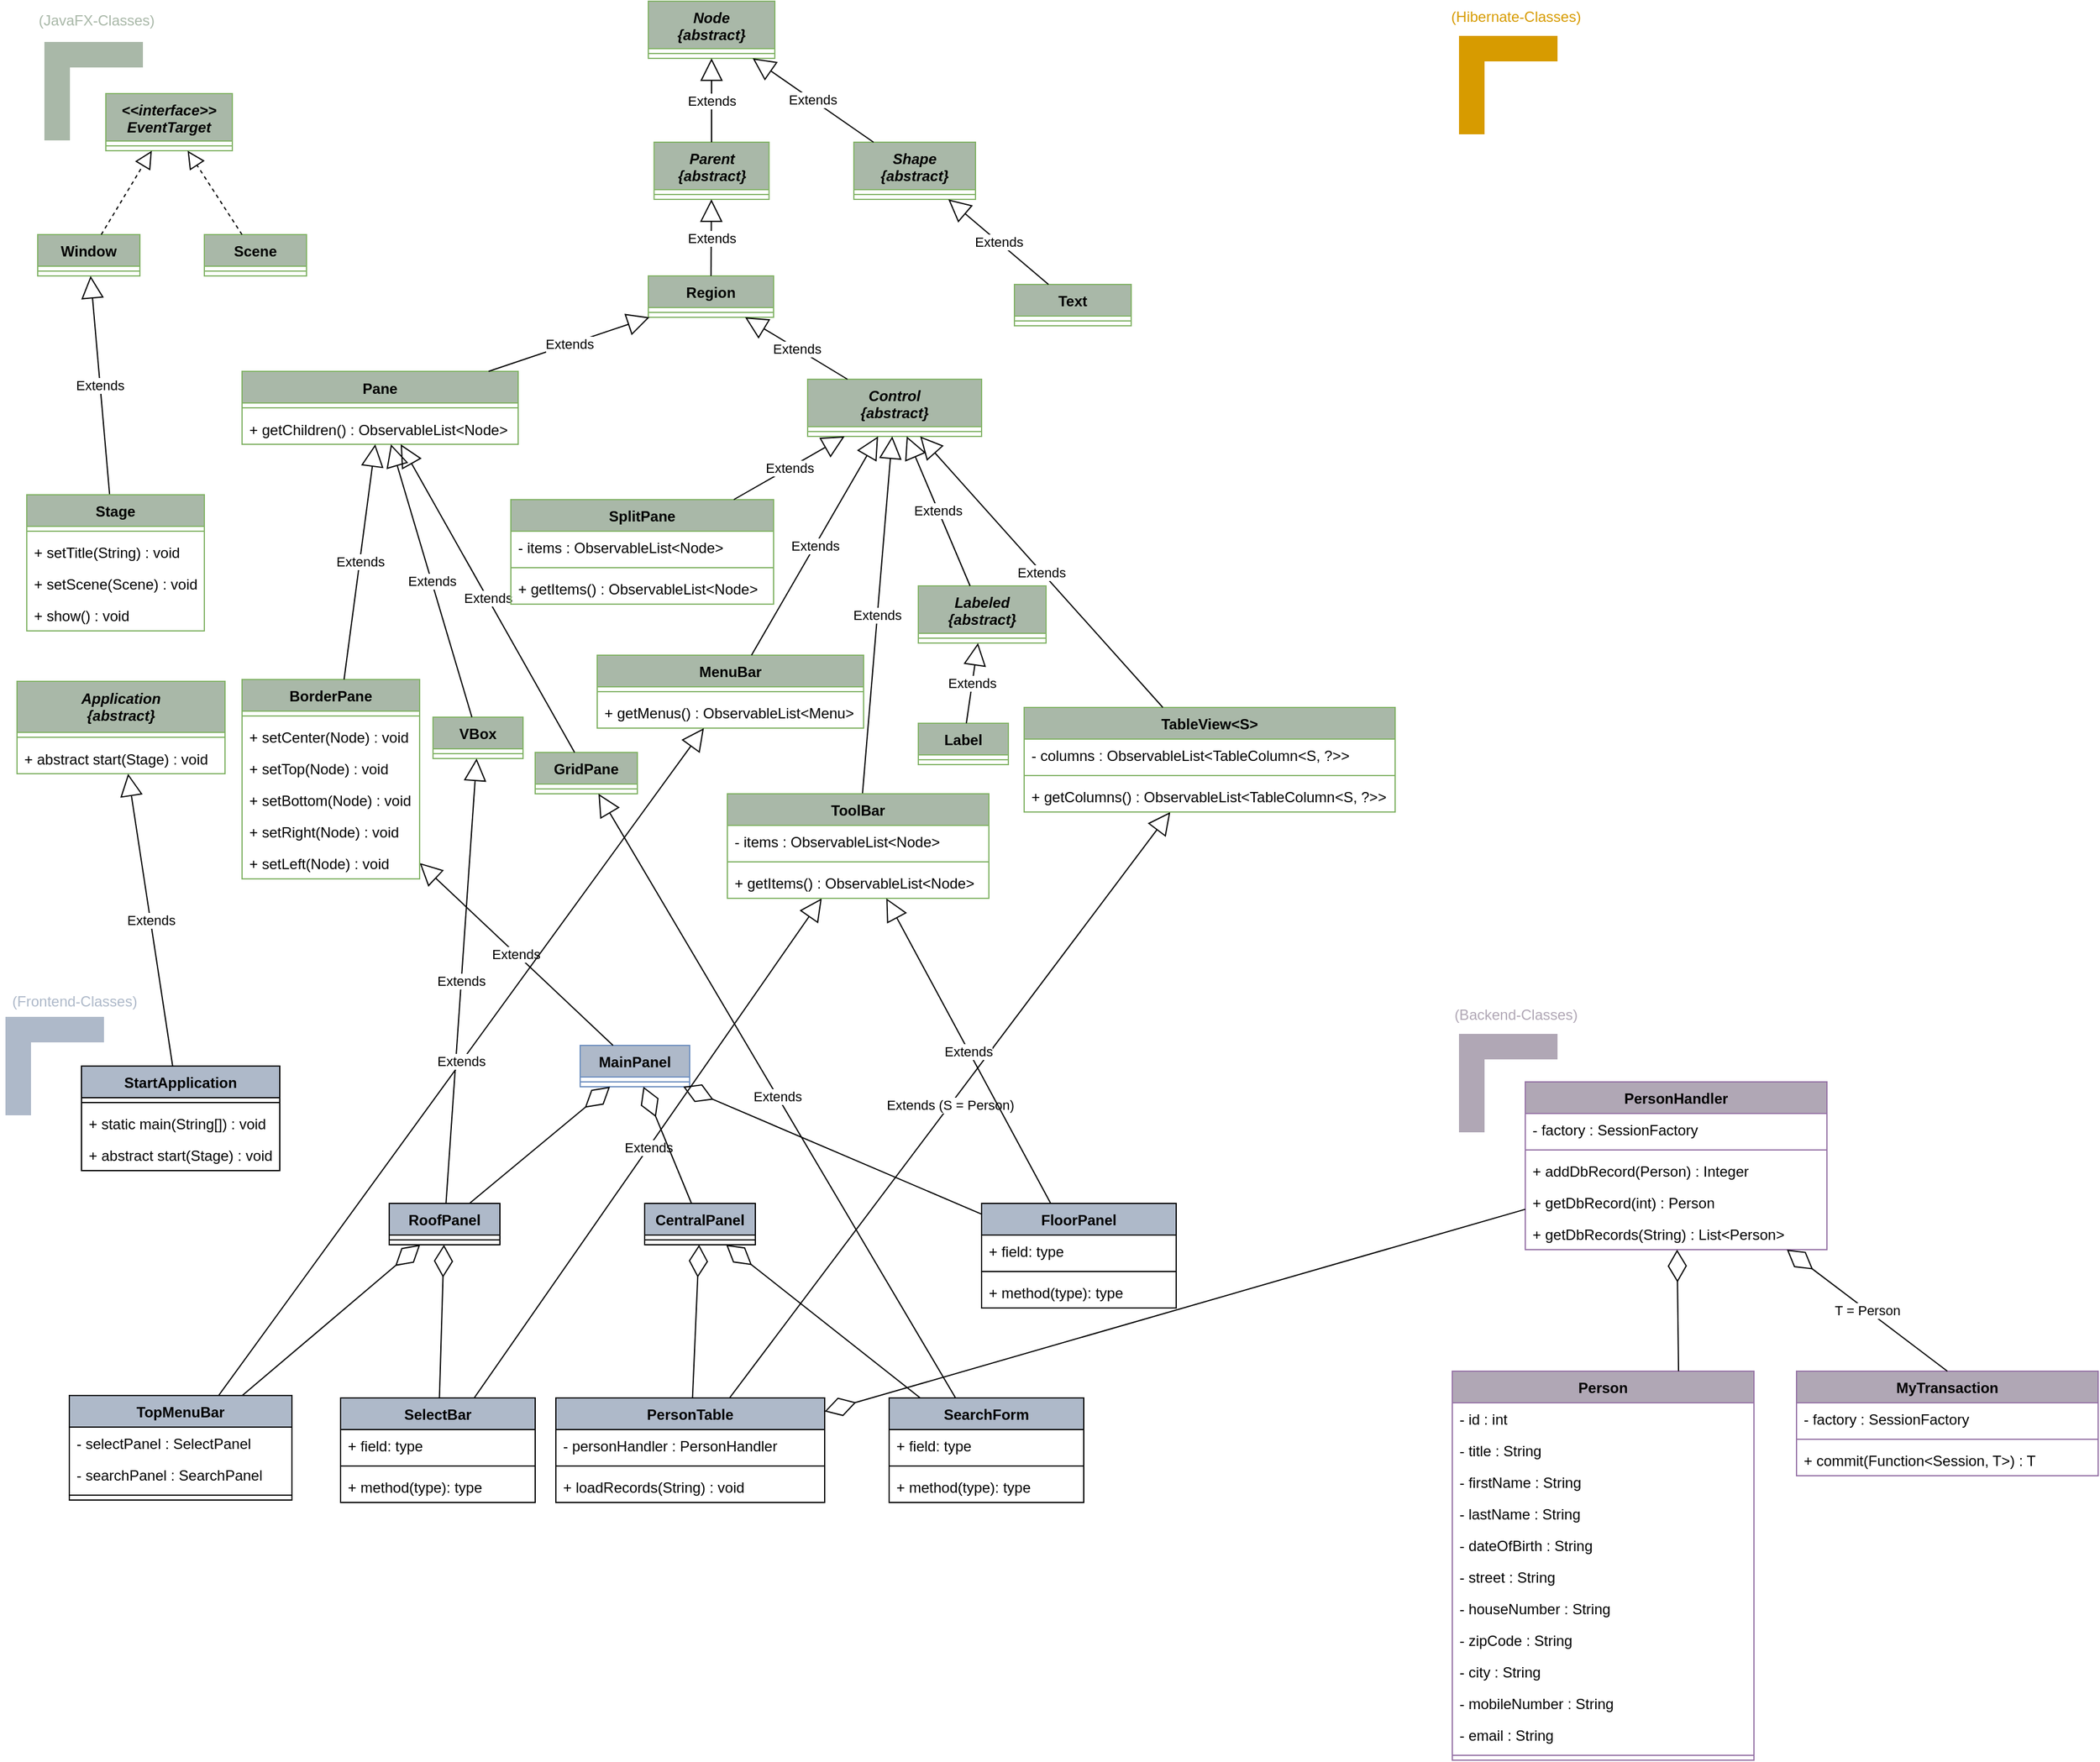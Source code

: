 <mxfile version="21.2.8" type="device">
  <diagram name="Seite-1" id="951YWTJplSf1WFwRsg5J">
    <mxGraphModel dx="2150" dy="1875" grid="0" gridSize="10" guides="1" tooltips="1" connect="1" arrows="1" fold="1" page="1" pageScale="1" pageWidth="1169" pageHeight="827" math="0" shadow="0">
      <root>
        <mxCell id="0" />
        <mxCell id="1" parent="0" />
        <mxCell id="z5cxhXVVNqhrZBHQP9qA-2" value="MainPanel" style="swimlane;fontStyle=1;align=center;verticalAlign=top;childLayout=stackLayout;horizontal=1;startSize=26;horizontalStack=0;resizeParent=1;resizeParentMax=0;resizeLast=0;collapsible=1;marginBottom=0;whiteSpace=wrap;html=1;fillColor=#AEB9C9;strokeColor=#6c8ebf;" parent="1" vertex="1">
          <mxGeometry x="477" y="54" width="90" height="34" as="geometry" />
        </mxCell>
        <mxCell id="z5cxhXVVNqhrZBHQP9qA-4" value="" style="line;strokeWidth=1;fillColor=none;align=left;verticalAlign=middle;spacingTop=-1;spacingLeft=3;spacingRight=3;rotatable=0;labelPosition=right;points=[];portConstraint=eastwest;strokeColor=inherit;" parent="z5cxhXVVNqhrZBHQP9qA-2" vertex="1">
          <mxGeometry y="26" width="90" height="8" as="geometry" />
        </mxCell>
        <mxCell id="z5cxhXVVNqhrZBHQP9qA-6" value="SelectBar" style="swimlane;fontStyle=1;align=center;verticalAlign=top;childLayout=stackLayout;horizontal=1;startSize=26;horizontalStack=0;resizeParent=1;resizeParentMax=0;resizeLast=0;collapsible=1;marginBottom=0;whiteSpace=wrap;html=1;fillColor=#AEB9C9;" parent="1" vertex="1">
          <mxGeometry x="280" y="344" width="160" height="86" as="geometry" />
        </mxCell>
        <mxCell id="z5cxhXVVNqhrZBHQP9qA-7" value="+ field: type" style="text;strokeColor=none;fillColor=none;align=left;verticalAlign=top;spacingLeft=4;spacingRight=4;overflow=hidden;rotatable=0;points=[[0,0.5],[1,0.5]];portConstraint=eastwest;whiteSpace=wrap;html=1;" parent="z5cxhXVVNqhrZBHQP9qA-6" vertex="1">
          <mxGeometry y="26" width="160" height="26" as="geometry" />
        </mxCell>
        <mxCell id="z5cxhXVVNqhrZBHQP9qA-8" value="" style="line;strokeWidth=1;fillColor=none;align=left;verticalAlign=middle;spacingTop=-1;spacingLeft=3;spacingRight=3;rotatable=0;labelPosition=right;points=[];portConstraint=eastwest;strokeColor=inherit;" parent="z5cxhXVVNqhrZBHQP9qA-6" vertex="1">
          <mxGeometry y="52" width="160" height="8" as="geometry" />
        </mxCell>
        <mxCell id="z5cxhXVVNqhrZBHQP9qA-9" value="+ method(type): type" style="text;strokeColor=none;fillColor=none;align=left;verticalAlign=top;spacingLeft=4;spacingRight=4;overflow=hidden;rotatable=0;points=[[0,0.5],[1,0.5]];portConstraint=eastwest;whiteSpace=wrap;html=1;" parent="z5cxhXVVNqhrZBHQP9qA-6" vertex="1">
          <mxGeometry y="60" width="160" height="26" as="geometry" />
        </mxCell>
        <mxCell id="z5cxhXVVNqhrZBHQP9qA-10" value="FloorPanel" style="swimlane;fontStyle=1;align=center;verticalAlign=top;childLayout=stackLayout;horizontal=1;startSize=26;horizontalStack=0;resizeParent=1;resizeParentMax=0;resizeLast=0;collapsible=1;marginBottom=0;whiteSpace=wrap;html=1;fillColor=#AEB9C9;" parent="1" vertex="1">
          <mxGeometry x="807" y="184" width="160" height="86" as="geometry" />
        </mxCell>
        <mxCell id="z5cxhXVVNqhrZBHQP9qA-11" value="+ field: type" style="text;strokeColor=none;fillColor=none;align=left;verticalAlign=top;spacingLeft=4;spacingRight=4;overflow=hidden;rotatable=0;points=[[0,0.5],[1,0.5]];portConstraint=eastwest;whiteSpace=wrap;html=1;" parent="z5cxhXVVNqhrZBHQP9qA-10" vertex="1">
          <mxGeometry y="26" width="160" height="26" as="geometry" />
        </mxCell>
        <mxCell id="z5cxhXVVNqhrZBHQP9qA-12" value="" style="line;strokeWidth=1;fillColor=none;align=left;verticalAlign=middle;spacingTop=-1;spacingLeft=3;spacingRight=3;rotatable=0;labelPosition=right;points=[];portConstraint=eastwest;strokeColor=inherit;" parent="z5cxhXVVNqhrZBHQP9qA-10" vertex="1">
          <mxGeometry y="52" width="160" height="8" as="geometry" />
        </mxCell>
        <mxCell id="z5cxhXVVNqhrZBHQP9qA-13" value="+ method(type): type" style="text;strokeColor=none;fillColor=none;align=left;verticalAlign=top;spacingLeft=4;spacingRight=4;overflow=hidden;rotatable=0;points=[[0,0.5],[1,0.5]];portConstraint=eastwest;whiteSpace=wrap;html=1;" parent="z5cxhXVVNqhrZBHQP9qA-10" vertex="1">
          <mxGeometry y="60" width="160" height="26" as="geometry" />
        </mxCell>
        <mxCell id="z5cxhXVVNqhrZBHQP9qA-14" value="PersonTable" style="swimlane;fontStyle=1;align=center;verticalAlign=top;childLayout=stackLayout;horizontal=1;startSize=26;horizontalStack=0;resizeParent=1;resizeParentMax=0;resizeLast=0;collapsible=1;marginBottom=0;whiteSpace=wrap;html=1;fillColor=#AEB9C9;" parent="1" vertex="1">
          <mxGeometry x="457" y="344" width="221" height="86" as="geometry" />
        </mxCell>
        <mxCell id="z5cxhXVVNqhrZBHQP9qA-15" value="- personHandler : PersonHandler" style="text;strokeColor=none;fillColor=none;align=left;verticalAlign=top;spacingLeft=4;spacingRight=4;overflow=hidden;rotatable=0;points=[[0,0.5],[1,0.5]];portConstraint=eastwest;whiteSpace=wrap;html=1;" parent="z5cxhXVVNqhrZBHQP9qA-14" vertex="1">
          <mxGeometry y="26" width="221" height="26" as="geometry" />
        </mxCell>
        <mxCell id="z5cxhXVVNqhrZBHQP9qA-16" value="" style="line;strokeWidth=1;fillColor=none;align=left;verticalAlign=middle;spacingTop=-1;spacingLeft=3;spacingRight=3;rotatable=0;labelPosition=right;points=[];portConstraint=eastwest;strokeColor=inherit;" parent="z5cxhXVVNqhrZBHQP9qA-14" vertex="1">
          <mxGeometry y="52" width="221" height="8" as="geometry" />
        </mxCell>
        <mxCell id="z5cxhXVVNqhrZBHQP9qA-17" value="+ loadRecords(String) : void" style="text;strokeColor=none;fillColor=none;align=left;verticalAlign=top;spacingLeft=4;spacingRight=4;overflow=hidden;rotatable=0;points=[[0,0.5],[1,0.5]];portConstraint=eastwest;whiteSpace=wrap;html=1;" parent="z5cxhXVVNqhrZBHQP9qA-14" vertex="1">
          <mxGeometry y="60" width="221" height="26" as="geometry" />
        </mxCell>
        <mxCell id="z5cxhXVVNqhrZBHQP9qA-18" value="" style="endArrow=diamondThin;endFill=0;endSize=24;html=1;rounded=0;" parent="1" source="6ANkfKjGLpZd2tEgMITe-1" target="z5cxhXVVNqhrZBHQP9qA-2" edge="1">
          <mxGeometry width="160" relative="1" as="geometry">
            <mxPoint x="279" y="239" as="sourcePoint" />
            <mxPoint x="221" y="236" as="targetPoint" />
          </mxGeometry>
        </mxCell>
        <mxCell id="z5cxhXVVNqhrZBHQP9qA-19" value="" style="endArrow=diamondThin;endFill=0;endSize=24;html=1;rounded=0;" parent="1" source="z5cxhXVVNqhrZBHQP9qA-10" target="z5cxhXVVNqhrZBHQP9qA-2" edge="1">
          <mxGeometry width="160" relative="1" as="geometry">
            <mxPoint x="364" y="223" as="sourcePoint" />
            <mxPoint x="488" y="272" as="targetPoint" />
          </mxGeometry>
        </mxCell>
        <mxCell id="z5cxhXVVNqhrZBHQP9qA-31" value="PersonHandler" style="swimlane;fontStyle=1;align=center;verticalAlign=top;childLayout=stackLayout;horizontal=1;startSize=26;horizontalStack=0;resizeParent=1;resizeParentMax=0;resizeLast=0;collapsible=1;marginBottom=0;whiteSpace=wrap;html=1;fillColor=#B0A7B5;strokeColor=#9673a6;gradientColor=none;" parent="1" vertex="1">
          <mxGeometry x="1254" y="84" width="248" height="138" as="geometry" />
        </mxCell>
        <mxCell id="z5cxhXVVNqhrZBHQP9qA-32" value="- factory : SessionFactory" style="text;strokeColor=none;fillColor=none;align=left;verticalAlign=top;spacingLeft=4;spacingRight=4;overflow=hidden;rotatable=0;points=[[0,0.5],[1,0.5]];portConstraint=eastwest;whiteSpace=wrap;html=1;" parent="z5cxhXVVNqhrZBHQP9qA-31" vertex="1">
          <mxGeometry y="26" width="248" height="26" as="geometry" />
        </mxCell>
        <mxCell id="z5cxhXVVNqhrZBHQP9qA-33" value="" style="line;strokeWidth=1;fillColor=none;align=left;verticalAlign=middle;spacingTop=-1;spacingLeft=3;spacingRight=3;rotatable=0;labelPosition=right;points=[];portConstraint=eastwest;strokeColor=inherit;" parent="z5cxhXVVNqhrZBHQP9qA-31" vertex="1">
          <mxGeometry y="52" width="248" height="8" as="geometry" />
        </mxCell>
        <mxCell id="z5cxhXVVNqhrZBHQP9qA-34" value="+ addDbRecord(Person) : Integer" style="text;strokeColor=none;fillColor=none;align=left;verticalAlign=top;spacingLeft=4;spacingRight=4;overflow=hidden;rotatable=0;points=[[0,0.5],[1,0.5]];portConstraint=eastwest;whiteSpace=wrap;html=1;" parent="z5cxhXVVNqhrZBHQP9qA-31" vertex="1">
          <mxGeometry y="60" width="248" height="26" as="geometry" />
        </mxCell>
        <mxCell id="6ANkfKjGLpZd2tEgMITe-6" value="+ getDbRecord(int) : Person" style="text;strokeColor=none;fillColor=none;align=left;verticalAlign=top;spacingLeft=4;spacingRight=4;overflow=hidden;rotatable=0;points=[[0,0.5],[1,0.5]];portConstraint=eastwest;whiteSpace=wrap;html=1;" parent="z5cxhXVVNqhrZBHQP9qA-31" vertex="1">
          <mxGeometry y="86" width="248" height="26" as="geometry" />
        </mxCell>
        <mxCell id="6ANkfKjGLpZd2tEgMITe-7" value="+ getDbRecords(String) : List&amp;lt;Person&amp;gt;" style="text;strokeColor=none;fillColor=none;align=left;verticalAlign=top;spacingLeft=4;spacingRight=4;overflow=hidden;rotatable=0;points=[[0,0.5],[1,0.5]];portConstraint=eastwest;whiteSpace=wrap;html=1;" parent="z5cxhXVVNqhrZBHQP9qA-31" vertex="1">
          <mxGeometry y="112" width="248" height="26" as="geometry" />
        </mxCell>
        <mxCell id="z5cxhXVVNqhrZBHQP9qA-35" value="" style="endArrow=diamondThin;endFill=0;endSize=24;html=1;rounded=0;" parent="1" source="z5cxhXVVNqhrZBHQP9qA-31" target="z5cxhXVVNqhrZBHQP9qA-14" edge="1">
          <mxGeometry width="160" relative="1" as="geometry">
            <mxPoint x="1833" y="554" as="sourcePoint" />
            <mxPoint x="340" y="381" as="targetPoint" />
          </mxGeometry>
        </mxCell>
        <mxCell id="6ANkfKjGLpZd2tEgMITe-1" value="RoofPanel" style="swimlane;fontStyle=1;align=center;verticalAlign=top;childLayout=stackLayout;horizontal=1;startSize=26;horizontalStack=0;resizeParent=1;resizeParentMax=0;resizeLast=0;collapsible=1;marginBottom=0;whiteSpace=wrap;html=1;fillColor=#AEB9C9;" parent="1" vertex="1">
          <mxGeometry x="320" y="184" width="91" height="34" as="geometry" />
        </mxCell>
        <mxCell id="6ANkfKjGLpZd2tEgMITe-3" value="" style="line;strokeWidth=1;fillColor=none;align=left;verticalAlign=middle;spacingTop=-1;spacingLeft=3;spacingRight=3;rotatable=0;labelPosition=right;points=[];portConstraint=eastwest;strokeColor=inherit;" parent="6ANkfKjGLpZd2tEgMITe-1" vertex="1">
          <mxGeometry y="26" width="91" height="8" as="geometry" />
        </mxCell>
        <mxCell id="6ANkfKjGLpZd2tEgMITe-8" value="TopMenuBar" style="swimlane;fontStyle=1;align=center;verticalAlign=top;childLayout=stackLayout;horizontal=1;startSize=26;horizontalStack=0;resizeParent=1;resizeParentMax=0;resizeLast=0;collapsible=1;marginBottom=0;whiteSpace=wrap;html=1;fillColor=#AEB9C9;" parent="1" vertex="1">
          <mxGeometry x="57" y="342" width="183" height="86" as="geometry" />
        </mxCell>
        <mxCell id="6ANkfKjGLpZd2tEgMITe-9" value="- selectPanel : SelectPanel" style="text;strokeColor=none;fillColor=none;align=left;verticalAlign=top;spacingLeft=4;spacingRight=4;overflow=hidden;rotatable=0;points=[[0,0.5],[1,0.5]];portConstraint=eastwest;whiteSpace=wrap;html=1;" parent="6ANkfKjGLpZd2tEgMITe-8" vertex="1">
          <mxGeometry y="26" width="183" height="26" as="geometry" />
        </mxCell>
        <mxCell id="VuRtTZhfzTsuqdDoyaOa-62" value="- searchPanel : SearchPanel" style="text;strokeColor=none;fillColor=none;align=left;verticalAlign=top;spacingLeft=4;spacingRight=4;overflow=hidden;rotatable=0;points=[[0,0.5],[1,0.5]];portConstraint=eastwest;whiteSpace=wrap;html=1;" parent="6ANkfKjGLpZd2tEgMITe-8" vertex="1">
          <mxGeometry y="52" width="183" height="26" as="geometry" />
        </mxCell>
        <mxCell id="6ANkfKjGLpZd2tEgMITe-10" value="" style="line;strokeWidth=1;fillColor=none;align=left;verticalAlign=middle;spacingTop=-1;spacingLeft=3;spacingRight=3;rotatable=0;labelPosition=right;points=[];portConstraint=eastwest;strokeColor=inherit;" parent="6ANkfKjGLpZd2tEgMITe-8" vertex="1">
          <mxGeometry y="78" width="183" height="8" as="geometry" />
        </mxCell>
        <mxCell id="6ANkfKjGLpZd2tEgMITe-12" value="" style="endArrow=diamondThin;endFill=0;endSize=24;html=1;rounded=0;" parent="1" source="6ANkfKjGLpZd2tEgMITe-8" target="6ANkfKjGLpZd2tEgMITe-1" edge="1">
          <mxGeometry width="160" relative="1" as="geometry">
            <mxPoint x="713" y="338" as="sourcePoint" />
            <mxPoint x="784" y="447" as="targetPoint" />
          </mxGeometry>
        </mxCell>
        <mxCell id="6ANkfKjGLpZd2tEgMITe-13" value="SearchForm" style="swimlane;fontStyle=1;align=center;verticalAlign=top;childLayout=stackLayout;horizontal=1;startSize=26;horizontalStack=0;resizeParent=1;resizeParentMax=0;resizeLast=0;collapsible=1;marginBottom=0;whiteSpace=wrap;html=1;fillColor=#AEB9C9;" parent="1" vertex="1">
          <mxGeometry x="731" y="344" width="160" height="86" as="geometry" />
        </mxCell>
        <mxCell id="6ANkfKjGLpZd2tEgMITe-14" value="+ field: type" style="text;strokeColor=none;fillColor=none;align=left;verticalAlign=top;spacingLeft=4;spacingRight=4;overflow=hidden;rotatable=0;points=[[0,0.5],[1,0.5]];portConstraint=eastwest;whiteSpace=wrap;html=1;" parent="6ANkfKjGLpZd2tEgMITe-13" vertex="1">
          <mxGeometry y="26" width="160" height="26" as="geometry" />
        </mxCell>
        <mxCell id="6ANkfKjGLpZd2tEgMITe-15" value="" style="line;strokeWidth=1;fillColor=none;align=left;verticalAlign=middle;spacingTop=-1;spacingLeft=3;spacingRight=3;rotatable=0;labelPosition=right;points=[];portConstraint=eastwest;strokeColor=inherit;" parent="6ANkfKjGLpZd2tEgMITe-13" vertex="1">
          <mxGeometry y="52" width="160" height="8" as="geometry" />
        </mxCell>
        <mxCell id="6ANkfKjGLpZd2tEgMITe-16" value="+ method(type): type" style="text;strokeColor=none;fillColor=none;align=left;verticalAlign=top;spacingLeft=4;spacingRight=4;overflow=hidden;rotatable=0;points=[[0,0.5],[1,0.5]];portConstraint=eastwest;whiteSpace=wrap;html=1;" parent="6ANkfKjGLpZd2tEgMITe-13" vertex="1">
          <mxGeometry y="60" width="160" height="26" as="geometry" />
        </mxCell>
        <mxCell id="6ANkfKjGLpZd2tEgMITe-17" value="" style="endArrow=diamondThin;endFill=0;endSize=24;html=1;rounded=0;" parent="1" source="z5cxhXVVNqhrZBHQP9qA-6" target="6ANkfKjGLpZd2tEgMITe-1" edge="1">
          <mxGeometry width="160" relative="1" as="geometry">
            <mxPoint x="727" y="505" as="sourcePoint" />
            <mxPoint x="492" y="542" as="targetPoint" />
          </mxGeometry>
        </mxCell>
        <mxCell id="6ANkfKjGLpZd2tEgMITe-18" value="" style="endArrow=diamondThin;endFill=0;endSize=24;html=1;rounded=0;" parent="1" source="6ANkfKjGLpZd2tEgMITe-13" target="-Q5cPeJiFvKFeIophXK3-32" edge="1">
          <mxGeometry width="160" relative="1" as="geometry">
            <mxPoint x="641" y="646" as="sourcePoint" />
            <mxPoint x="477" y="638" as="targetPoint" />
          </mxGeometry>
        </mxCell>
        <mxCell id="6ANkfKjGLpZd2tEgMITe-27" value="Extends" style="endArrow=block;endSize=16;endFill=0;html=1;rounded=0;" parent="1" source="z5cxhXVVNqhrZBHQP9qA-2" target="6ANkfKjGLpZd2tEgMITe-31" edge="1">
          <mxGeometry width="160" relative="1" as="geometry">
            <mxPoint x="504" y="81" as="sourcePoint" />
            <mxPoint x="711.139" y="-36.0" as="targetPoint" />
          </mxGeometry>
        </mxCell>
        <mxCell id="6ANkfKjGLpZd2tEgMITe-31" value="BorderPane" style="swimlane;fontStyle=1;align=center;verticalAlign=top;childLayout=stackLayout;horizontal=1;startSize=26;horizontalStack=0;resizeParent=1;resizeParentMax=0;resizeLast=0;collapsible=1;marginBottom=0;whiteSpace=wrap;html=1;fillColor=#A9B8A8;strokeColor=#82b366;" parent="1" vertex="1">
          <mxGeometry x="199" y="-247" width="146" height="164" as="geometry" />
        </mxCell>
        <mxCell id="6ANkfKjGLpZd2tEgMITe-33" value="" style="line;strokeWidth=1;fillColor=none;align=left;verticalAlign=middle;spacingTop=-1;spacingLeft=3;spacingRight=3;rotatable=0;labelPosition=right;points=[];portConstraint=eastwest;strokeColor=inherit;" parent="6ANkfKjGLpZd2tEgMITe-31" vertex="1">
          <mxGeometry y="26" width="146" height="8" as="geometry" />
        </mxCell>
        <mxCell id="6ANkfKjGLpZd2tEgMITe-34" value="+ setCenter(Node) : void" style="text;strokeColor=none;fillColor=none;align=left;verticalAlign=top;spacingLeft=4;spacingRight=4;overflow=hidden;rotatable=0;points=[[0,0.5],[1,0.5]];portConstraint=eastwest;whiteSpace=wrap;html=1;" parent="6ANkfKjGLpZd2tEgMITe-31" vertex="1">
          <mxGeometry y="34" width="146" height="26" as="geometry" />
        </mxCell>
        <mxCell id="6ANkfKjGLpZd2tEgMITe-35" value="+ setTop(Node) : void" style="text;strokeColor=none;fillColor=none;align=left;verticalAlign=top;spacingLeft=4;spacingRight=4;overflow=hidden;rotatable=0;points=[[0,0.5],[1,0.5]];portConstraint=eastwest;whiteSpace=wrap;html=1;" parent="6ANkfKjGLpZd2tEgMITe-31" vertex="1">
          <mxGeometry y="60" width="146" height="26" as="geometry" />
        </mxCell>
        <mxCell id="6ANkfKjGLpZd2tEgMITe-36" value="+ setBottom(Node) : void" style="text;strokeColor=none;fillColor=none;align=left;verticalAlign=top;spacingLeft=4;spacingRight=4;overflow=hidden;rotatable=0;points=[[0,0.5],[1,0.5]];portConstraint=eastwest;whiteSpace=wrap;html=1;" parent="6ANkfKjGLpZd2tEgMITe-31" vertex="1">
          <mxGeometry y="86" width="146" height="26" as="geometry" />
        </mxCell>
        <mxCell id="6ANkfKjGLpZd2tEgMITe-37" value="+ setRight(Node) : void" style="text;strokeColor=none;fillColor=none;align=left;verticalAlign=top;spacingLeft=4;spacingRight=4;overflow=hidden;rotatable=0;points=[[0,0.5],[1,0.5]];portConstraint=eastwest;whiteSpace=wrap;html=1;" parent="6ANkfKjGLpZd2tEgMITe-31" vertex="1">
          <mxGeometry y="112" width="146" height="26" as="geometry" />
        </mxCell>
        <mxCell id="6ANkfKjGLpZd2tEgMITe-38" value="+ setLeft(Node) : void" style="text;strokeColor=none;fillColor=none;align=left;verticalAlign=top;spacingLeft=4;spacingRight=4;overflow=hidden;rotatable=0;points=[[0,0.5],[1,0.5]];portConstraint=eastwest;whiteSpace=wrap;html=1;" parent="6ANkfKjGLpZd2tEgMITe-31" vertex="1">
          <mxGeometry y="138" width="146" height="26" as="geometry" />
        </mxCell>
        <mxCell id="6ANkfKjGLpZd2tEgMITe-47" value="Extends (S = Person)" style="endArrow=block;endSize=16;endFill=0;html=1;rounded=0;" parent="1" source="z5cxhXVVNqhrZBHQP9qA-14" target="6ANkfKjGLpZd2tEgMITe-52" edge="1">
          <mxGeometry width="160" relative="1" as="geometry">
            <mxPoint x="328" y="312" as="sourcePoint" />
            <mxPoint x="335.91" y="163" as="targetPoint" />
          </mxGeometry>
        </mxCell>
        <mxCell id="6ANkfKjGLpZd2tEgMITe-52" value="TableView&amp;lt;S&amp;gt;" style="swimlane;fontStyle=1;align=center;verticalAlign=top;childLayout=stackLayout;horizontal=1;startSize=26;horizontalStack=0;resizeParent=1;resizeParentMax=0;resizeLast=0;collapsible=1;marginBottom=0;whiteSpace=wrap;html=1;fillColor=#A9B8A8;strokeColor=#82b366;" parent="1" vertex="1">
          <mxGeometry x="842" y="-224" width="305" height="86" as="geometry" />
        </mxCell>
        <mxCell id="6ANkfKjGLpZd2tEgMITe-53" value="- columns : ObservableList&amp;lt;TableColumn&amp;lt;S, ?&amp;gt;&amp;gt;" style="text;strokeColor=none;fillColor=none;align=left;verticalAlign=top;spacingLeft=4;spacingRight=4;overflow=hidden;rotatable=0;points=[[0,0.5],[1,0.5]];portConstraint=eastwest;whiteSpace=wrap;html=1;" parent="6ANkfKjGLpZd2tEgMITe-52" vertex="1">
          <mxGeometry y="26" width="305" height="26" as="geometry" />
        </mxCell>
        <mxCell id="6ANkfKjGLpZd2tEgMITe-54" value="" style="line;strokeWidth=1;fillColor=none;align=left;verticalAlign=middle;spacingTop=-1;spacingLeft=3;spacingRight=3;rotatable=0;labelPosition=right;points=[];portConstraint=eastwest;strokeColor=inherit;" parent="6ANkfKjGLpZd2tEgMITe-52" vertex="1">
          <mxGeometry y="52" width="305" height="8" as="geometry" />
        </mxCell>
        <mxCell id="6ANkfKjGLpZd2tEgMITe-55" value="+&amp;nbsp;getColumns() : ObservableList&amp;lt;TableColumn&amp;lt;S, ?&amp;gt;&amp;gt;" style="text;strokeColor=none;fillColor=none;align=left;verticalAlign=top;spacingLeft=4;spacingRight=4;overflow=hidden;rotatable=0;points=[[0,0.5],[1,0.5]];portConstraint=eastwest;whiteSpace=wrap;html=1;" parent="6ANkfKjGLpZd2tEgMITe-52" vertex="1">
          <mxGeometry y="60" width="305" height="26" as="geometry" />
        </mxCell>
        <mxCell id="6ANkfKjGLpZd2tEgMITe-65" value="VBox" style="swimlane;fontStyle=1;align=center;verticalAlign=top;childLayout=stackLayout;horizontal=1;startSize=26;horizontalStack=0;resizeParent=1;resizeParentMax=0;resizeLast=0;collapsible=1;marginBottom=0;whiteSpace=wrap;html=1;fillColor=#A9B8A8;strokeColor=#82b366;" parent="1" vertex="1">
          <mxGeometry x="356" y="-216" width="74" height="34" as="geometry" />
        </mxCell>
        <mxCell id="6ANkfKjGLpZd2tEgMITe-67" value="" style="line;strokeWidth=1;fillColor=none;align=left;verticalAlign=middle;spacingTop=-1;spacingLeft=3;spacingRight=3;rotatable=0;labelPosition=right;points=[];portConstraint=eastwest;strokeColor=inherit;" parent="6ANkfKjGLpZd2tEgMITe-65" vertex="1">
          <mxGeometry y="26" width="74" height="8" as="geometry" />
        </mxCell>
        <mxCell id="6ANkfKjGLpZd2tEgMITe-70" value="Pane" style="swimlane;fontStyle=1;align=center;verticalAlign=top;childLayout=stackLayout;horizontal=1;startSize=26;horizontalStack=0;resizeParent=1;resizeParentMax=0;resizeLast=0;collapsible=1;marginBottom=0;whiteSpace=wrap;html=1;fillColor=#A9B8A8;strokeColor=#82b366;" parent="1" vertex="1">
          <mxGeometry x="199" y="-500.5" width="227" height="60" as="geometry" />
        </mxCell>
        <mxCell id="6ANkfKjGLpZd2tEgMITe-72" value="" style="line;strokeWidth=1;fillColor=none;align=left;verticalAlign=middle;spacingTop=-1;spacingLeft=3;spacingRight=3;rotatable=0;labelPosition=right;points=[];portConstraint=eastwest;strokeColor=inherit;" parent="6ANkfKjGLpZd2tEgMITe-70" vertex="1">
          <mxGeometry y="26" width="227" height="8" as="geometry" />
        </mxCell>
        <mxCell id="6ANkfKjGLpZd2tEgMITe-73" value="+&amp;nbsp;getChildren() : ObservableList&amp;lt;Node&amp;gt;" style="text;strokeColor=none;fillColor=none;align=left;verticalAlign=top;spacingLeft=4;spacingRight=4;overflow=hidden;rotatable=0;points=[[0,0.5],[1,0.5]];portConstraint=eastwest;whiteSpace=wrap;html=1;" parent="6ANkfKjGLpZd2tEgMITe-70" vertex="1">
          <mxGeometry y="34" width="227" height="26" as="geometry" />
        </mxCell>
        <mxCell id="6ANkfKjGLpZd2tEgMITe-75" value="Extends" style="endArrow=block;endSize=16;endFill=0;html=1;rounded=0;" parent="1" source="6ANkfKjGLpZd2tEgMITe-1" target="6ANkfKjGLpZd2tEgMITe-65" edge="1">
          <mxGeometry width="160" relative="1" as="geometry">
            <mxPoint x="577" y="301" as="sourcePoint" />
            <mxPoint x="577" y="228" as="targetPoint" />
          </mxGeometry>
        </mxCell>
        <mxCell id="6ANkfKjGLpZd2tEgMITe-76" value="Extends" style="endArrow=block;endSize=16;endFill=0;html=1;rounded=0;" parent="1" source="6ANkfKjGLpZd2tEgMITe-65" target="6ANkfKjGLpZd2tEgMITe-70" edge="1">
          <mxGeometry width="160" relative="1" as="geometry">
            <mxPoint x="430" y="28" as="sourcePoint" />
            <mxPoint x="197" y="-224" as="targetPoint" />
          </mxGeometry>
        </mxCell>
        <mxCell id="6ANkfKjGLpZd2tEgMITe-77" value="Extends" style="endArrow=block;endSize=16;endFill=0;html=1;rounded=0;" parent="1" source="6ANkfKjGLpZd2tEgMITe-31" target="6ANkfKjGLpZd2tEgMITe-70" edge="1">
          <mxGeometry width="160" relative="1" as="geometry">
            <mxPoint x="451" y="52" as="sourcePoint" />
            <mxPoint x="485" y="-176" as="targetPoint" />
          </mxGeometry>
        </mxCell>
        <mxCell id="6ANkfKjGLpZd2tEgMITe-78" value="MenuBar" style="swimlane;fontStyle=1;align=center;verticalAlign=top;childLayout=stackLayout;horizontal=1;startSize=26;horizontalStack=0;resizeParent=1;resizeParentMax=0;resizeLast=0;collapsible=1;marginBottom=0;whiteSpace=wrap;html=1;fillColor=#A9B8A8;strokeColor=#82b366;" parent="1" vertex="1">
          <mxGeometry x="491" y="-267" width="219" height="60" as="geometry" />
        </mxCell>
        <mxCell id="6ANkfKjGLpZd2tEgMITe-79" value="" style="line;strokeWidth=1;fillColor=none;align=left;verticalAlign=middle;spacingTop=-1;spacingLeft=3;spacingRight=3;rotatable=0;labelPosition=right;points=[];portConstraint=eastwest;strokeColor=inherit;" parent="6ANkfKjGLpZd2tEgMITe-78" vertex="1">
          <mxGeometry y="26" width="219" height="8" as="geometry" />
        </mxCell>
        <mxCell id="6ANkfKjGLpZd2tEgMITe-80" value="+&amp;nbsp;getMenus() : ObservableList&amp;lt;Menu&amp;gt;&amp;nbsp;" style="text;strokeColor=none;fillColor=none;align=left;verticalAlign=top;spacingLeft=4;spacingRight=4;overflow=hidden;rotatable=0;points=[[0,0.5],[1,0.5]];portConstraint=eastwest;whiteSpace=wrap;html=1;" parent="6ANkfKjGLpZd2tEgMITe-78" vertex="1">
          <mxGeometry y="34" width="219" height="26" as="geometry" />
        </mxCell>
        <mxCell id="6ANkfKjGLpZd2tEgMITe-81" value="Extends" style="endArrow=block;endSize=16;endFill=0;html=1;rounded=0;" parent="1" source="6ANkfKjGLpZd2tEgMITe-8" target="6ANkfKjGLpZd2tEgMITe-78" edge="1">
          <mxGeometry width="160" relative="1" as="geometry">
            <mxPoint x="847" y="335" as="sourcePoint" />
            <mxPoint x="522" y="-176" as="targetPoint" />
          </mxGeometry>
        </mxCell>
        <mxCell id="6ANkfKjGLpZd2tEgMITe-86" value="&lt;i&gt;Control&lt;br&gt;{abstract}&lt;/i&gt;" style="swimlane;fontStyle=1;align=center;verticalAlign=top;childLayout=stackLayout;horizontal=1;startSize=39;horizontalStack=0;resizeParent=1;resizeParentMax=0;resizeLast=0;collapsible=1;marginBottom=0;whiteSpace=wrap;html=1;fillColor=#A9B8A8;strokeColor=#82b366;" parent="1" vertex="1">
          <mxGeometry x="664" y="-494" width="143" height="47" as="geometry" />
        </mxCell>
        <mxCell id="6ANkfKjGLpZd2tEgMITe-87" value="" style="line;strokeWidth=1;fillColor=none;align=left;verticalAlign=middle;spacingTop=-1;spacingLeft=3;spacingRight=3;rotatable=0;labelPosition=right;points=[];portConstraint=eastwest;strokeColor=inherit;" parent="6ANkfKjGLpZd2tEgMITe-86" vertex="1">
          <mxGeometry y="39" width="143" height="8" as="geometry" />
        </mxCell>
        <mxCell id="6ANkfKjGLpZd2tEgMITe-89" value="Region" style="swimlane;fontStyle=1;align=center;verticalAlign=top;childLayout=stackLayout;horizontal=1;startSize=26;horizontalStack=0;resizeParent=1;resizeParentMax=0;resizeLast=0;collapsible=1;marginBottom=0;whiteSpace=wrap;html=1;fillColor=#A9B8A8;strokeColor=#82b366;" parent="1" vertex="1">
          <mxGeometry x="533" y="-579" width="103" height="34" as="geometry" />
        </mxCell>
        <mxCell id="6ANkfKjGLpZd2tEgMITe-90" value="" style="line;strokeWidth=1;fillColor=none;align=left;verticalAlign=middle;spacingTop=-1;spacingLeft=3;spacingRight=3;rotatable=0;labelPosition=right;points=[];portConstraint=eastwest;strokeColor=inherit;" parent="6ANkfKjGLpZd2tEgMITe-89" vertex="1">
          <mxGeometry y="26" width="103" height="8" as="geometry" />
        </mxCell>
        <mxCell id="6ANkfKjGLpZd2tEgMITe-92" value="&lt;i&gt;Parent&lt;br&gt;{abstract}&lt;/i&gt;" style="swimlane;fontStyle=1;align=center;verticalAlign=top;childLayout=stackLayout;horizontal=1;startSize=39;horizontalStack=0;resizeParent=1;resizeParentMax=0;resizeLast=0;collapsible=1;marginBottom=0;whiteSpace=wrap;html=1;fillColor=#A9B8A8;strokeColor=#82b366;" parent="1" vertex="1">
          <mxGeometry x="537.75" y="-689" width="94.5" height="47" as="geometry" />
        </mxCell>
        <mxCell id="6ANkfKjGLpZd2tEgMITe-93" value="" style="line;strokeWidth=1;fillColor=none;align=left;verticalAlign=middle;spacingTop=-1;spacingLeft=3;spacingRight=3;rotatable=0;labelPosition=right;points=[];portConstraint=eastwest;strokeColor=inherit;" parent="6ANkfKjGLpZd2tEgMITe-92" vertex="1">
          <mxGeometry y="39" width="94.5" height="8" as="geometry" />
        </mxCell>
        <mxCell id="6ANkfKjGLpZd2tEgMITe-94" value="&lt;i&gt;Node&lt;br&gt;{abstract}&lt;/i&gt;" style="swimlane;fontStyle=1;align=center;verticalAlign=top;childLayout=stackLayout;horizontal=1;startSize=39;horizontalStack=0;resizeParent=1;resizeParentMax=0;resizeLast=0;collapsible=1;marginBottom=0;whiteSpace=wrap;html=1;fillColor=#A9B8A8;strokeColor=#82b366;" parent="1" vertex="1">
          <mxGeometry x="533" y="-805" width="104" height="47" as="geometry" />
        </mxCell>
        <mxCell id="6ANkfKjGLpZd2tEgMITe-95" value="" style="line;strokeWidth=1;fillColor=none;align=left;verticalAlign=middle;spacingTop=-1;spacingLeft=3;spacingRight=3;rotatable=0;labelPosition=right;points=[];portConstraint=eastwest;strokeColor=inherit;" parent="6ANkfKjGLpZd2tEgMITe-94" vertex="1">
          <mxGeometry y="39" width="104" height="8" as="geometry" />
        </mxCell>
        <mxCell id="6ANkfKjGLpZd2tEgMITe-96" value="Extends" style="endArrow=block;endSize=16;endFill=0;html=1;rounded=0;" parent="1" source="6ANkfKjGLpZd2tEgMITe-78" target="6ANkfKjGLpZd2tEgMITe-86" edge="1">
          <mxGeometry x="-0.003" width="160" relative="1" as="geometry">
            <mxPoint x="900" y="267" as="sourcePoint" />
            <mxPoint x="1088" y="-122" as="targetPoint" />
            <mxPoint as="offset" />
          </mxGeometry>
        </mxCell>
        <mxCell id="6ANkfKjGLpZd2tEgMITe-97" value="Extends" style="endArrow=block;endSize=16;endFill=0;html=1;rounded=0;" parent="1" source="6ANkfKjGLpZd2tEgMITe-86" target="6ANkfKjGLpZd2tEgMITe-89" edge="1">
          <mxGeometry width="160" relative="1" as="geometry">
            <mxPoint x="710" y="-150.5" as="sourcePoint" />
            <mxPoint x="715" y="-395.5" as="targetPoint" />
          </mxGeometry>
        </mxCell>
        <mxCell id="6ANkfKjGLpZd2tEgMITe-98" value="Extends" style="endArrow=block;endSize=16;endFill=0;html=1;rounded=0;" parent="1" source="6ANkfKjGLpZd2tEgMITe-89" target="6ANkfKjGLpZd2tEgMITe-92" edge="1">
          <mxGeometry width="160" relative="1" as="geometry">
            <mxPoint x="904" y="-413" as="sourcePoint" />
            <mxPoint x="703" y="-515" as="targetPoint" />
          </mxGeometry>
        </mxCell>
        <mxCell id="6ANkfKjGLpZd2tEgMITe-99" value="Extends" style="endArrow=block;endSize=16;endFill=0;html=1;rounded=0;" parent="1" source="6ANkfKjGLpZd2tEgMITe-92" target="6ANkfKjGLpZd2tEgMITe-94" edge="1">
          <mxGeometry width="160" relative="1" as="geometry">
            <mxPoint x="308.82" y="-609" as="sourcePoint" />
            <mxPoint x="308.82" y="-711" as="targetPoint" />
          </mxGeometry>
        </mxCell>
        <mxCell id="6ANkfKjGLpZd2tEgMITe-100" value="Extends" style="endArrow=block;endSize=16;endFill=0;html=1;rounded=0;" parent="1" source="6ANkfKjGLpZd2tEgMITe-70" target="6ANkfKjGLpZd2tEgMITe-89" edge="1">
          <mxGeometry width="160" relative="1" as="geometry">
            <mxPoint x="312" y="-436" as="sourcePoint" />
            <mxPoint x="316" y="-552" as="targetPoint" />
          </mxGeometry>
        </mxCell>
        <mxCell id="6ANkfKjGLpZd2tEgMITe-101" value="Extends" style="endArrow=block;endSize=16;endFill=0;html=1;rounded=0;" parent="1" source="6ANkfKjGLpZd2tEgMITe-52" target="6ANkfKjGLpZd2tEgMITe-86" edge="1">
          <mxGeometry width="160" relative="1" as="geometry">
            <mxPoint x="250" y="35" as="sourcePoint" />
            <mxPoint x="256" y="-193" as="targetPoint" />
          </mxGeometry>
        </mxCell>
        <mxCell id="6ANkfKjGLpZd2tEgMITe-102" value="&lt;font color=&quot;#b0a7b5&quot;&gt;(Backend-Classes)&lt;/font&gt;" style="text;html=1;align=center;verticalAlign=middle;resizable=0;points=[];autosize=1;strokeColor=none;fillColor=none;" parent="1" vertex="1">
          <mxGeometry x="1186" y="16" width="119" height="26" as="geometry" />
        </mxCell>
        <mxCell id="6ANkfKjGLpZd2tEgMITe-103" value="&lt;font color=&quot;#a9b8a8&quot; style=&quot;background-color: rgb(255, 255, 255);&quot;&gt;(JavaFX-Classes)&lt;/font&gt;" style="text;html=1;align=center;verticalAlign=middle;resizable=0;points=[];autosize=1;strokeColor=none;fillColor=none;" parent="1" vertex="1">
          <mxGeometry x="22" y="-802" width="113" height="26" as="geometry" />
        </mxCell>
        <mxCell id="VuRtTZhfzTsuqdDoyaOa-7" value="Person" style="swimlane;fontStyle=1;align=center;verticalAlign=top;childLayout=stackLayout;horizontal=1;startSize=26;horizontalStack=0;resizeParent=1;resizeParentMax=0;resizeLast=0;collapsible=1;marginBottom=0;whiteSpace=wrap;html=1;fillColor=#B0A7B5;strokeColor=#9673a6;gradientColor=none;" parent="1" vertex="1">
          <mxGeometry x="1194" y="322" width="248" height="320" as="geometry" />
        </mxCell>
        <mxCell id="VuRtTZhfzTsuqdDoyaOa-23" value="- id : int&amp;nbsp;" style="text;strokeColor=none;fillColor=none;align=left;verticalAlign=top;spacingLeft=4;spacingRight=4;overflow=hidden;rotatable=0;points=[[0,0.5],[1,0.5]];portConstraint=eastwest;whiteSpace=wrap;html=1;" parent="VuRtTZhfzTsuqdDoyaOa-7" vertex="1">
          <mxGeometry y="26" width="248" height="26" as="geometry" />
        </mxCell>
        <mxCell id="VuRtTZhfzTsuqdDoyaOa-22" value="- title : String" style="text;strokeColor=none;fillColor=none;align=left;verticalAlign=top;spacingLeft=4;spacingRight=4;overflow=hidden;rotatable=0;points=[[0,0.5],[1,0.5]];portConstraint=eastwest;whiteSpace=wrap;html=1;" parent="VuRtTZhfzTsuqdDoyaOa-7" vertex="1">
          <mxGeometry y="52" width="248" height="26" as="geometry" />
        </mxCell>
        <mxCell id="VuRtTZhfzTsuqdDoyaOa-21" value="- firstName : String&amp;nbsp;" style="text;strokeColor=none;fillColor=none;align=left;verticalAlign=top;spacingLeft=4;spacingRight=4;overflow=hidden;rotatable=0;points=[[0,0.5],[1,0.5]];portConstraint=eastwest;whiteSpace=wrap;html=1;" parent="VuRtTZhfzTsuqdDoyaOa-7" vertex="1">
          <mxGeometry y="78" width="248" height="26" as="geometry" />
        </mxCell>
        <mxCell id="VuRtTZhfzTsuqdDoyaOa-20" value="-&amp;nbsp;lastName : String&amp;nbsp;" style="text;strokeColor=none;fillColor=none;align=left;verticalAlign=top;spacingLeft=4;spacingRight=4;overflow=hidden;rotatable=0;points=[[0,0.5],[1,0.5]];portConstraint=eastwest;whiteSpace=wrap;html=1;" parent="VuRtTZhfzTsuqdDoyaOa-7" vertex="1">
          <mxGeometry y="104" width="248" height="26" as="geometry" />
        </mxCell>
        <mxCell id="VuRtTZhfzTsuqdDoyaOa-19" value="- dateOfBirth : String&amp;nbsp;" style="text;strokeColor=none;fillColor=none;align=left;verticalAlign=top;spacingLeft=4;spacingRight=4;overflow=hidden;rotatable=0;points=[[0,0.5],[1,0.5]];portConstraint=eastwest;whiteSpace=wrap;html=1;" parent="VuRtTZhfzTsuqdDoyaOa-7" vertex="1">
          <mxGeometry y="130" width="248" height="26" as="geometry" />
        </mxCell>
        <mxCell id="VuRtTZhfzTsuqdDoyaOa-18" value="- street : String&amp;nbsp;" style="text;strokeColor=none;fillColor=none;align=left;verticalAlign=top;spacingLeft=4;spacingRight=4;overflow=hidden;rotatable=0;points=[[0,0.5],[1,0.5]];portConstraint=eastwest;whiteSpace=wrap;html=1;" parent="VuRtTZhfzTsuqdDoyaOa-7" vertex="1">
          <mxGeometry y="156" width="248" height="26" as="geometry" />
        </mxCell>
        <mxCell id="VuRtTZhfzTsuqdDoyaOa-17" value="- houseNumber : String&amp;nbsp;" style="text;strokeColor=none;fillColor=none;align=left;verticalAlign=top;spacingLeft=4;spacingRight=4;overflow=hidden;rotatable=0;points=[[0,0.5],[1,0.5]];portConstraint=eastwest;whiteSpace=wrap;html=1;" parent="VuRtTZhfzTsuqdDoyaOa-7" vertex="1">
          <mxGeometry y="182" width="248" height="26" as="geometry" />
        </mxCell>
        <mxCell id="VuRtTZhfzTsuqdDoyaOa-16" value="- zipCode : String&amp;nbsp;" style="text;strokeColor=none;fillColor=none;align=left;verticalAlign=top;spacingLeft=4;spacingRight=4;overflow=hidden;rotatable=0;points=[[0,0.5],[1,0.5]];portConstraint=eastwest;whiteSpace=wrap;html=1;" parent="VuRtTZhfzTsuqdDoyaOa-7" vertex="1">
          <mxGeometry y="208" width="248" height="26" as="geometry" />
        </mxCell>
        <mxCell id="VuRtTZhfzTsuqdDoyaOa-28" value="- city : String&amp;nbsp;" style="text;strokeColor=none;fillColor=none;align=left;verticalAlign=top;spacingLeft=4;spacingRight=4;overflow=hidden;rotatable=0;points=[[0,0.5],[1,0.5]];portConstraint=eastwest;whiteSpace=wrap;html=1;" parent="VuRtTZhfzTsuqdDoyaOa-7" vertex="1">
          <mxGeometry y="234" width="248" height="26" as="geometry" />
        </mxCell>
        <mxCell id="VuRtTZhfzTsuqdDoyaOa-27" value="- mobileNumber : String" style="text;strokeColor=none;fillColor=none;align=left;verticalAlign=top;spacingLeft=4;spacingRight=4;overflow=hidden;rotatable=0;points=[[0,0.5],[1,0.5]];portConstraint=eastwest;whiteSpace=wrap;html=1;" parent="VuRtTZhfzTsuqdDoyaOa-7" vertex="1">
          <mxGeometry y="260" width="248" height="26" as="geometry" />
        </mxCell>
        <mxCell id="VuRtTZhfzTsuqdDoyaOa-26" value="- email : String" style="text;strokeColor=none;fillColor=none;align=left;verticalAlign=top;spacingLeft=4;spacingRight=4;overflow=hidden;rotatable=0;points=[[0,0.5],[1,0.5]];portConstraint=eastwest;whiteSpace=wrap;html=1;" parent="VuRtTZhfzTsuqdDoyaOa-7" vertex="1">
          <mxGeometry y="286" width="248" height="26" as="geometry" />
        </mxCell>
        <mxCell id="VuRtTZhfzTsuqdDoyaOa-9" value="" style="line;strokeWidth=1;fillColor=none;align=left;verticalAlign=middle;spacingTop=-1;spacingLeft=3;spacingRight=3;rotatable=0;labelPosition=right;points=[];portConstraint=eastwest;strokeColor=inherit;" parent="VuRtTZhfzTsuqdDoyaOa-7" vertex="1">
          <mxGeometry y="312" width="248" height="8" as="geometry" />
        </mxCell>
        <mxCell id="VuRtTZhfzTsuqdDoyaOa-29" value="" style="endArrow=diamondThin;endFill=0;endSize=24;html=1;rounded=0;exitX=0.75;exitY=0;exitDx=0;exitDy=0;" parent="1" source="VuRtTZhfzTsuqdDoyaOa-7" target="z5cxhXVVNqhrZBHQP9qA-31" edge="1">
          <mxGeometry width="160" relative="1" as="geometry">
            <mxPoint x="1138" y="393" as="sourcePoint" />
            <mxPoint x="912" y="408" as="targetPoint" />
          </mxGeometry>
        </mxCell>
        <mxCell id="VuRtTZhfzTsuqdDoyaOa-30" value="MyTransaction" style="swimlane;fontStyle=1;align=center;verticalAlign=top;childLayout=stackLayout;horizontal=1;startSize=26;horizontalStack=0;resizeParent=1;resizeParentMax=0;resizeLast=0;collapsible=1;marginBottom=0;whiteSpace=wrap;html=1;fillColor=#B0A7B5;strokeColor=#9673a6;gradientColor=none;" parent="1" vertex="1">
          <mxGeometry x="1477" y="322" width="248" height="86" as="geometry" />
        </mxCell>
        <mxCell id="VuRtTZhfzTsuqdDoyaOa-31" value="- factory : SessionFactory" style="text;strokeColor=none;fillColor=none;align=left;verticalAlign=top;spacingLeft=4;spacingRight=4;overflow=hidden;rotatable=0;points=[[0,0.5],[1,0.5]];portConstraint=eastwest;whiteSpace=wrap;html=1;" parent="VuRtTZhfzTsuqdDoyaOa-30" vertex="1">
          <mxGeometry y="26" width="248" height="26" as="geometry" />
        </mxCell>
        <mxCell id="VuRtTZhfzTsuqdDoyaOa-32" value="" style="line;strokeWidth=1;fillColor=none;align=left;verticalAlign=middle;spacingTop=-1;spacingLeft=3;spacingRight=3;rotatable=0;labelPosition=right;points=[];portConstraint=eastwest;strokeColor=inherit;" parent="VuRtTZhfzTsuqdDoyaOa-30" vertex="1">
          <mxGeometry y="52" width="248" height="8" as="geometry" />
        </mxCell>
        <mxCell id="VuRtTZhfzTsuqdDoyaOa-33" value="+ commit(Function&amp;lt;Session, T&amp;gt;) : T" style="text;strokeColor=none;fillColor=none;align=left;verticalAlign=top;spacingLeft=4;spacingRight=4;overflow=hidden;rotatable=0;points=[[0,0.5],[1,0.5]];portConstraint=eastwest;whiteSpace=wrap;html=1;" parent="VuRtTZhfzTsuqdDoyaOa-30" vertex="1">
          <mxGeometry y="60" width="248" height="26" as="geometry" />
        </mxCell>
        <mxCell id="VuRtTZhfzTsuqdDoyaOa-36" value="T = Person" style="endArrow=diamondThin;endFill=0;endSize=24;html=1;rounded=0;exitX=0.5;exitY=0;exitDx=0;exitDy=0;" parent="1" source="VuRtTZhfzTsuqdDoyaOa-30" target="z5cxhXVVNqhrZBHQP9qA-31" edge="1">
          <mxGeometry width="160" relative="1" as="geometry">
            <mxPoint x="1482" y="389" as="sourcePoint" />
            <mxPoint x="1648" y="301" as="targetPoint" />
          </mxGeometry>
        </mxCell>
        <mxCell id="VuRtTZhfzTsuqdDoyaOa-42" value="&lt;font color=&quot;#aeb9c9&quot;&gt;(Frontend-Classes)&lt;/font&gt;" style="text;html=1;align=center;verticalAlign=middle;resizable=0;points=[];autosize=1;strokeColor=none;fillColor=none;" parent="1" vertex="1">
          <mxGeometry x="0.5" y="5" width="121" height="26" as="geometry" />
        </mxCell>
        <mxCell id="VuRtTZhfzTsuqdDoyaOa-56" value="" style="shape=corner;whiteSpace=wrap;html=1;fillColor=#A9B8A8;strokeColor=#A9B8A8;" parent="1" vertex="1">
          <mxGeometry x="37" y="-771" width="80" height="80" as="geometry" />
        </mxCell>
        <mxCell id="VuRtTZhfzTsuqdDoyaOa-59" value="" style="shape=corner;whiteSpace=wrap;html=1;fillColor=#AEB9C9;strokeColor=#AEB9C9;" parent="1" vertex="1">
          <mxGeometry x="5" y="31" width="80" height="80" as="geometry" />
        </mxCell>
        <mxCell id="VuRtTZhfzTsuqdDoyaOa-60" value="" style="shape=corner;whiteSpace=wrap;html=1;fillColor=#B0A7B5;strokeColor=#B0A7B5;" parent="1" vertex="1">
          <mxGeometry x="1200" y="45" width="80" height="80" as="geometry" />
        </mxCell>
        <mxCell id="VuRtTZhfzTsuqdDoyaOa-65" value="GridPane" style="swimlane;fontStyle=1;align=center;verticalAlign=top;childLayout=stackLayout;horizontal=1;startSize=26;horizontalStack=0;resizeParent=1;resizeParentMax=0;resizeLast=0;collapsible=1;marginBottom=0;whiteSpace=wrap;html=1;fillColor=#A9B8A8;strokeColor=#82b366;" parent="1" vertex="1">
          <mxGeometry x="440" y="-187" width="84" height="34" as="geometry" />
        </mxCell>
        <mxCell id="VuRtTZhfzTsuqdDoyaOa-66" value="" style="line;strokeWidth=1;fillColor=none;align=left;verticalAlign=middle;spacingTop=-1;spacingLeft=3;spacingRight=3;rotatable=0;labelPosition=right;points=[];portConstraint=eastwest;strokeColor=inherit;" parent="VuRtTZhfzTsuqdDoyaOa-65" vertex="1">
          <mxGeometry y="26" width="84" height="8" as="geometry" />
        </mxCell>
        <mxCell id="VuRtTZhfzTsuqdDoyaOa-72" value="Extends" style="endArrow=block;endSize=16;endFill=0;html=1;rounded=0;" parent="1" source="VuRtTZhfzTsuqdDoyaOa-65" target="6ANkfKjGLpZd2tEgMITe-70" edge="1">
          <mxGeometry width="160" relative="1" as="geometry">
            <mxPoint x="433" y="-260" as="sourcePoint" />
            <mxPoint x="404" y="-357" as="targetPoint" />
          </mxGeometry>
        </mxCell>
        <mxCell id="VuRtTZhfzTsuqdDoyaOa-73" value="Extends" style="endArrow=block;endSize=16;endFill=0;html=1;rounded=0;" parent="1" source="6ANkfKjGLpZd2tEgMITe-13" target="VuRtTZhfzTsuqdDoyaOa-65" edge="1">
          <mxGeometry width="160" relative="1" as="geometry">
            <mxPoint x="134" y="503" as="sourcePoint" />
            <mxPoint x="197" y="207" as="targetPoint" />
          </mxGeometry>
        </mxCell>
        <mxCell id="VuRtTZhfzTsuqdDoyaOa-81" value="Extends" style="endArrow=block;endSize=16;endFill=0;html=1;rounded=0;" parent="1" source="VuRtTZhfzTsuqdDoyaOa-83" target="6ANkfKjGLpZd2tEgMITe-86" edge="1">
          <mxGeometry width="160" relative="1" as="geometry">
            <mxPoint x="718.69" y="-179" as="sourcePoint" />
            <mxPoint x="824" y="-313" as="targetPoint" />
          </mxGeometry>
        </mxCell>
        <mxCell id="VuRtTZhfzTsuqdDoyaOa-82" value="Extends" style="endArrow=block;endSize=16;endFill=0;html=1;rounded=0;" parent="1" source="z5cxhXVVNqhrZBHQP9qA-6" target="VuRtTZhfzTsuqdDoyaOa-83" edge="1">
          <mxGeometry width="160" relative="1" as="geometry">
            <mxPoint x="796" y="539" as="sourcePoint" />
            <mxPoint x="713" y="-58" as="targetPoint" />
          </mxGeometry>
        </mxCell>
        <mxCell id="VuRtTZhfzTsuqdDoyaOa-83" value="ToolBar" style="swimlane;fontStyle=1;align=center;verticalAlign=top;childLayout=stackLayout;horizontal=1;startSize=26;horizontalStack=0;resizeParent=1;resizeParentMax=0;resizeLast=0;collapsible=1;marginBottom=0;whiteSpace=wrap;html=1;fillColor=#A9B8A8;strokeColor=#82b366;" parent="1" vertex="1">
          <mxGeometry x="598" y="-153" width="215" height="86" as="geometry" />
        </mxCell>
        <mxCell id="VuRtTZhfzTsuqdDoyaOa-84" value="- items : ObservableList&amp;lt;Node&amp;gt;" style="text;strokeColor=none;fillColor=none;align=left;verticalAlign=top;spacingLeft=4;spacingRight=4;overflow=hidden;rotatable=0;points=[[0,0.5],[1,0.5]];portConstraint=eastwest;whiteSpace=wrap;html=1;" parent="VuRtTZhfzTsuqdDoyaOa-83" vertex="1">
          <mxGeometry y="26" width="215" height="26" as="geometry" />
        </mxCell>
        <mxCell id="VuRtTZhfzTsuqdDoyaOa-85" value="" style="line;strokeWidth=1;fillColor=none;align=left;verticalAlign=middle;spacingTop=-1;spacingLeft=3;spacingRight=3;rotatable=0;labelPosition=right;points=[];portConstraint=eastwest;strokeColor=inherit;" parent="VuRtTZhfzTsuqdDoyaOa-83" vertex="1">
          <mxGeometry y="52" width="215" height="8" as="geometry" />
        </mxCell>
        <mxCell id="VuRtTZhfzTsuqdDoyaOa-86" value="+&amp;nbsp;getItems() : ObservableList&amp;lt;Node&amp;gt;" style="text;strokeColor=none;fillColor=none;align=left;verticalAlign=top;spacingLeft=4;spacingRight=4;overflow=hidden;rotatable=0;points=[[0,0.5],[1,0.5]];portConstraint=eastwest;whiteSpace=wrap;html=1;" parent="VuRtTZhfzTsuqdDoyaOa-83" vertex="1">
          <mxGeometry y="60" width="215" height="26" as="geometry" />
        </mxCell>
        <mxCell id="VuRtTZhfzTsuqdDoyaOa-87" value="Extends" style="endArrow=block;endSize=16;endFill=0;html=1;rounded=0;" parent="1" source="z5cxhXVVNqhrZBHQP9qA-10" target="VuRtTZhfzTsuqdDoyaOa-83" edge="1">
          <mxGeometry width="160" relative="1" as="geometry">
            <mxPoint x="1008" y="790" as="sourcePoint" />
            <mxPoint x="1012" y="340" as="targetPoint" />
          </mxGeometry>
        </mxCell>
        <mxCell id="VuRtTZhfzTsuqdDoyaOa-91" value="&lt;font color=&quot;#d79b00&quot;&gt;(Hibernate-Classes)&lt;/font&gt;" style="text;html=1;align=center;verticalAlign=middle;resizable=0;points=[];autosize=1;strokeColor=none;fillColor=none;" parent="1" vertex="1">
          <mxGeometry x="1183" y="-805" width="125" height="26" as="geometry" />
        </mxCell>
        <mxCell id="VuRtTZhfzTsuqdDoyaOa-92" value="" style="shape=corner;whiteSpace=wrap;html=1;fillColor=#D79B00;strokeColor=#D79B00;" parent="1" vertex="1">
          <mxGeometry x="1200" y="-776" width="80" height="80" as="geometry" />
        </mxCell>
        <mxCell id="GKvqq1RUMhR8NOo5y_HF-1" value="&lt;i&gt;Shape&lt;br&gt;{abstract}&lt;/i&gt;" style="swimlane;fontStyle=1;align=center;verticalAlign=top;childLayout=stackLayout;horizontal=1;startSize=39;horizontalStack=0;resizeParent=1;resizeParentMax=0;resizeLast=0;collapsible=1;marginBottom=0;whiteSpace=wrap;html=1;fillColor=#A9B8A8;strokeColor=#82b366;" parent="1" vertex="1">
          <mxGeometry x="702" y="-689" width="100" height="47" as="geometry" />
        </mxCell>
        <mxCell id="GKvqq1RUMhR8NOo5y_HF-2" value="" style="line;strokeWidth=1;fillColor=none;align=left;verticalAlign=middle;spacingTop=-1;spacingLeft=3;spacingRight=3;rotatable=0;labelPosition=right;points=[];portConstraint=eastwest;strokeColor=inherit;" parent="GKvqq1RUMhR8NOo5y_HF-1" vertex="1">
          <mxGeometry y="39" width="100" height="8" as="geometry" />
        </mxCell>
        <mxCell id="GKvqq1RUMhR8NOo5y_HF-3" value="Text" style="swimlane;fontStyle=1;align=center;verticalAlign=top;childLayout=stackLayout;horizontal=1;startSize=26;horizontalStack=0;resizeParent=1;resizeParentMax=0;resizeLast=0;collapsible=1;marginBottom=0;whiteSpace=wrap;html=1;fillColor=#A9B8A8;strokeColor=#82b366;" parent="1" vertex="1">
          <mxGeometry x="834" y="-572" width="96" height="34" as="geometry" />
        </mxCell>
        <mxCell id="GKvqq1RUMhR8NOo5y_HF-4" value="" style="line;strokeWidth=1;fillColor=none;align=left;verticalAlign=middle;spacingTop=-1;spacingLeft=3;spacingRight=3;rotatable=0;labelPosition=right;points=[];portConstraint=eastwest;strokeColor=inherit;" parent="GKvqq1RUMhR8NOo5y_HF-3" vertex="1">
          <mxGeometry y="26" width="96" height="8" as="geometry" />
        </mxCell>
        <mxCell id="GKvqq1RUMhR8NOo5y_HF-5" value="Extends" style="endArrow=block;endSize=16;endFill=0;html=1;rounded=0;" parent="1" source="GKvqq1RUMhR8NOo5y_HF-3" target="GKvqq1RUMhR8NOo5y_HF-1" edge="1">
          <mxGeometry width="160" relative="1" as="geometry">
            <mxPoint x="591" y="-515" as="sourcePoint" />
            <mxPoint x="593" y="-592" as="targetPoint" />
          </mxGeometry>
        </mxCell>
        <mxCell id="GKvqq1RUMhR8NOo5y_HF-6" value="Extends" style="endArrow=block;endSize=16;endFill=0;html=1;rounded=0;" parent="1" source="GKvqq1RUMhR8NOo5y_HF-1" target="6ANkfKjGLpZd2tEgMITe-94" edge="1">
          <mxGeometry width="160" relative="1" as="geometry">
            <mxPoint x="909" y="-515" as="sourcePoint" />
            <mxPoint x="911" y="-594" as="targetPoint" />
          </mxGeometry>
        </mxCell>
        <mxCell id="GKvqq1RUMhR8NOo5y_HF-7" value="&lt;i&gt;Labeled&lt;br&gt;{abstract}&lt;/i&gt;" style="swimlane;fontStyle=1;align=center;verticalAlign=top;childLayout=stackLayout;horizontal=1;startSize=39;horizontalStack=0;resizeParent=1;resizeParentMax=0;resizeLast=0;collapsible=1;marginBottom=0;whiteSpace=wrap;html=1;fillColor=#A9B8A8;strokeColor=#82b366;" parent="1" vertex="1">
          <mxGeometry x="755" y="-324" width="105" height="47" as="geometry" />
        </mxCell>
        <mxCell id="GKvqq1RUMhR8NOo5y_HF-8" value="" style="line;strokeWidth=1;fillColor=none;align=left;verticalAlign=middle;spacingTop=-1;spacingLeft=3;spacingRight=3;rotatable=0;labelPosition=right;points=[];portConstraint=eastwest;strokeColor=inherit;" parent="GKvqq1RUMhR8NOo5y_HF-7" vertex="1">
          <mxGeometry y="39" width="105" height="8" as="geometry" />
        </mxCell>
        <mxCell id="GKvqq1RUMhR8NOo5y_HF-9" value="Extends" style="endArrow=block;endSize=16;endFill=0;html=1;rounded=0;" parent="1" source="GKvqq1RUMhR8NOo5y_HF-7" target="6ANkfKjGLpZd2tEgMITe-86" edge="1">
          <mxGeometry width="160" relative="1" as="geometry">
            <mxPoint x="733" y="-134" as="sourcePoint" />
            <mxPoint x="760" y="-363" as="targetPoint" />
          </mxGeometry>
        </mxCell>
        <mxCell id="GKvqq1RUMhR8NOo5y_HF-10" value="Label" style="swimlane;fontStyle=1;align=center;verticalAlign=top;childLayout=stackLayout;horizontal=1;startSize=26;horizontalStack=0;resizeParent=1;resizeParentMax=0;resizeLast=0;collapsible=1;marginBottom=0;whiteSpace=wrap;html=1;fillColor=#A9B8A8;strokeColor=#82b366;" parent="1" vertex="1">
          <mxGeometry x="755" y="-211" width="74" height="34" as="geometry" />
        </mxCell>
        <mxCell id="GKvqq1RUMhR8NOo5y_HF-11" value="" style="line;strokeWidth=1;fillColor=none;align=left;verticalAlign=middle;spacingTop=-1;spacingLeft=3;spacingRight=3;rotatable=0;labelPosition=right;points=[];portConstraint=eastwest;strokeColor=inherit;" parent="GKvqq1RUMhR8NOo5y_HF-10" vertex="1">
          <mxGeometry y="26" width="74" height="8" as="geometry" />
        </mxCell>
        <mxCell id="GKvqq1RUMhR8NOo5y_HF-12" value="Extends" style="endArrow=block;endSize=16;endFill=0;html=1;rounded=0;" parent="1" source="GKvqq1RUMhR8NOo5y_HF-10" target="GKvqq1RUMhR8NOo5y_HF-7" edge="1">
          <mxGeometry x="-0.003" width="160" relative="1" as="geometry">
            <mxPoint x="597" y="-272" as="sourcePoint" />
            <mxPoint x="729" y="-363" as="targetPoint" />
            <mxPoint as="offset" />
          </mxGeometry>
        </mxCell>
        <mxCell id="Lr4FTEhHZTGBi7fpT9AP-1" value="SplitPane" style="swimlane;fontStyle=1;align=center;verticalAlign=top;childLayout=stackLayout;horizontal=1;startSize=26;horizontalStack=0;resizeParent=1;resizeParentMax=0;resizeLast=0;collapsible=1;marginBottom=0;whiteSpace=wrap;html=1;fillColor=#A9B8A8;strokeColor=#82b366;" parent="1" vertex="1">
          <mxGeometry x="420" y="-395" width="216" height="86" as="geometry" />
        </mxCell>
        <mxCell id="Lr4FTEhHZTGBi7fpT9AP-2" value="- items : ObservableList&amp;lt;Node&amp;gt;" style="text;strokeColor=none;fillColor=none;align=left;verticalAlign=top;spacingLeft=4;spacingRight=4;overflow=hidden;rotatable=0;points=[[0,0.5],[1,0.5]];portConstraint=eastwest;whiteSpace=wrap;html=1;" parent="Lr4FTEhHZTGBi7fpT9AP-1" vertex="1">
          <mxGeometry y="26" width="216" height="26" as="geometry" />
        </mxCell>
        <mxCell id="Lr4FTEhHZTGBi7fpT9AP-3" value="" style="line;strokeWidth=1;fillColor=none;align=left;verticalAlign=middle;spacingTop=-1;spacingLeft=3;spacingRight=3;rotatable=0;labelPosition=right;points=[];portConstraint=eastwest;strokeColor=inherit;" parent="Lr4FTEhHZTGBi7fpT9AP-1" vertex="1">
          <mxGeometry y="52" width="216" height="8" as="geometry" />
        </mxCell>
        <mxCell id="Lr4FTEhHZTGBi7fpT9AP-4" value="+ getItems() : ObservableList&amp;lt;Node&amp;gt;" style="text;strokeColor=none;fillColor=none;align=left;verticalAlign=top;spacingLeft=4;spacingRight=4;overflow=hidden;rotatable=0;points=[[0,0.5],[1,0.5]];portConstraint=eastwest;whiteSpace=wrap;html=1;" parent="Lr4FTEhHZTGBi7fpT9AP-1" vertex="1">
          <mxGeometry y="60" width="216" height="26" as="geometry" />
        </mxCell>
        <mxCell id="Lr4FTEhHZTGBi7fpT9AP-7" value="Extends" style="endArrow=block;endSize=16;endFill=0;html=1;rounded=0;" parent="1" source="Lr4FTEhHZTGBi7fpT9AP-1" target="6ANkfKjGLpZd2tEgMITe-86" edge="1">
          <mxGeometry x="-0.003" width="160" relative="1" as="geometry">
            <mxPoint x="649" y="-307" as="sourcePoint" />
            <mxPoint x="729" y="-363" as="targetPoint" />
            <mxPoint as="offset" />
          </mxGeometry>
        </mxCell>
        <mxCell id="-Q5cPeJiFvKFeIophXK3-3" value="&lt;i&gt;Application&lt;br&gt;{abstract}&lt;/i&gt;" style="swimlane;fontStyle=1;align=center;verticalAlign=top;childLayout=stackLayout;horizontal=1;startSize=42;horizontalStack=0;resizeParent=1;resizeParentMax=0;resizeLast=0;collapsible=1;marginBottom=0;whiteSpace=wrap;html=1;fillColor=#A9B8A8;strokeColor=#82b366;" vertex="1" parent="1">
          <mxGeometry x="14" y="-245.5" width="171" height="76" as="geometry" />
        </mxCell>
        <mxCell id="-Q5cPeJiFvKFeIophXK3-5" value="" style="line;strokeWidth=1;fillColor=none;align=left;verticalAlign=middle;spacingTop=-1;spacingLeft=3;spacingRight=3;rotatable=0;labelPosition=right;points=[];portConstraint=eastwest;strokeColor=inherit;" vertex="1" parent="-Q5cPeJiFvKFeIophXK3-3">
          <mxGeometry y="42" width="171" height="8" as="geometry" />
        </mxCell>
        <mxCell id="-Q5cPeJiFvKFeIophXK3-6" value="+&amp;nbsp;abstract start(Stage) : void" style="text;strokeColor=none;fillColor=none;align=left;verticalAlign=top;spacingLeft=4;spacingRight=4;overflow=hidden;rotatable=0;points=[[0,0.5],[1,0.5]];portConstraint=eastwest;whiteSpace=wrap;html=1;" vertex="1" parent="-Q5cPeJiFvKFeIophXK3-3">
          <mxGeometry y="50" width="171" height="26" as="geometry" />
        </mxCell>
        <mxCell id="-Q5cPeJiFvKFeIophXK3-8" value="StartApplication" style="swimlane;fontStyle=1;align=center;verticalAlign=top;childLayout=stackLayout;horizontal=1;startSize=26;horizontalStack=0;resizeParent=1;resizeParentMax=0;resizeLast=0;collapsible=1;marginBottom=0;whiteSpace=wrap;html=1;fillColor=#AEB9C9;" vertex="1" parent="1">
          <mxGeometry x="67" y="71" width="163" height="86" as="geometry" />
        </mxCell>
        <mxCell id="-Q5cPeJiFvKFeIophXK3-10" value="" style="line;strokeWidth=1;fillColor=none;align=left;verticalAlign=middle;spacingTop=-1;spacingLeft=3;spacingRight=3;rotatable=0;labelPosition=right;points=[];portConstraint=eastwest;strokeColor=inherit;" vertex="1" parent="-Q5cPeJiFvKFeIophXK3-8">
          <mxGeometry y="26" width="163" height="8" as="geometry" />
        </mxCell>
        <mxCell id="-Q5cPeJiFvKFeIophXK3-11" value="+ static main(String[]) : void" style="text;strokeColor=none;fillColor=none;align=left;verticalAlign=top;spacingLeft=4;spacingRight=4;overflow=hidden;rotatable=0;points=[[0,0.5],[1,0.5]];portConstraint=eastwest;whiteSpace=wrap;html=1;" vertex="1" parent="-Q5cPeJiFvKFeIophXK3-8">
          <mxGeometry y="34" width="163" height="26" as="geometry" />
        </mxCell>
        <mxCell id="-Q5cPeJiFvKFeIophXK3-12" value="+&amp;nbsp;abstract start(Stage) : void" style="text;strokeColor=none;fillColor=none;align=left;verticalAlign=top;spacingLeft=4;spacingRight=4;overflow=hidden;rotatable=0;points=[[0,0.5],[1,0.5]];portConstraint=eastwest;whiteSpace=wrap;html=1;" vertex="1" parent="-Q5cPeJiFvKFeIophXK3-8">
          <mxGeometry y="60" width="163" height="26" as="geometry" />
        </mxCell>
        <mxCell id="-Q5cPeJiFvKFeIophXK3-13" value="Extends" style="endArrow=block;endSize=16;endFill=0;html=1;rounded=0;" edge="1" parent="1" source="-Q5cPeJiFvKFeIophXK3-8" target="-Q5cPeJiFvKFeIophXK3-3">
          <mxGeometry width="160" relative="1" as="geometry">
            <mxPoint x="326" y="193" as="sourcePoint" />
            <mxPoint x="296" y="-237" as="targetPoint" />
          </mxGeometry>
        </mxCell>
        <mxCell id="-Q5cPeJiFvKFeIophXK3-14" value="&lt;i style=&quot;border-color: var(--border-color);&quot;&gt;&amp;lt;&amp;lt;interface&amp;gt;&amp;gt;&lt;br&gt;&lt;/i&gt;&lt;i&gt;EventTarget&lt;br&gt;&lt;br&gt;&lt;/i&gt;" style="swimlane;fontStyle=1;align=center;verticalAlign=top;childLayout=stackLayout;horizontal=1;startSize=39;horizontalStack=0;resizeParent=1;resizeParentMax=0;resizeLast=0;collapsible=1;marginBottom=0;whiteSpace=wrap;html=1;fillColor=#A9B8A8;strokeColor=#82b366;" vertex="1" parent="1">
          <mxGeometry x="87" y="-729" width="104" height="47" as="geometry" />
        </mxCell>
        <mxCell id="-Q5cPeJiFvKFeIophXK3-15" value="" style="line;strokeWidth=1;fillColor=none;align=left;verticalAlign=middle;spacingTop=-1;spacingLeft=3;spacingRight=3;rotatable=0;labelPosition=right;points=[];portConstraint=eastwest;strokeColor=inherit;" vertex="1" parent="-Q5cPeJiFvKFeIophXK3-14">
          <mxGeometry y="39" width="104" height="8" as="geometry" />
        </mxCell>
        <mxCell id="-Q5cPeJiFvKFeIophXK3-16" value="Window" style="swimlane;fontStyle=1;align=center;verticalAlign=top;childLayout=stackLayout;horizontal=1;startSize=26;horizontalStack=0;resizeParent=1;resizeParentMax=0;resizeLast=0;collapsible=1;marginBottom=0;whiteSpace=wrap;html=1;fillColor=#A9B8A8;strokeColor=#82b366;" vertex="1" parent="1">
          <mxGeometry x="31" y="-613" width="84" height="34" as="geometry" />
        </mxCell>
        <mxCell id="-Q5cPeJiFvKFeIophXK3-17" value="" style="line;strokeWidth=1;fillColor=none;align=left;verticalAlign=middle;spacingTop=-1;spacingLeft=3;spacingRight=3;rotatable=0;labelPosition=right;points=[];portConstraint=eastwest;strokeColor=inherit;" vertex="1" parent="-Q5cPeJiFvKFeIophXK3-16">
          <mxGeometry y="26" width="84" height="8" as="geometry" />
        </mxCell>
        <mxCell id="-Q5cPeJiFvKFeIophXK3-19" value="" style="endArrow=block;dashed=1;endFill=0;endSize=12;html=1;rounded=0;" edge="1" parent="1" source="-Q5cPeJiFvKFeIophXK3-16" target="-Q5cPeJiFvKFeIophXK3-14">
          <mxGeometry width="160" relative="1" as="geometry">
            <mxPoint x="99" y="-538" as="sourcePoint" />
            <mxPoint x="259" y="-538" as="targetPoint" />
          </mxGeometry>
        </mxCell>
        <mxCell id="-Q5cPeJiFvKFeIophXK3-22" value="Extends" style="endArrow=block;endSize=16;endFill=0;html=1;rounded=0;" edge="1" parent="1" source="-Q5cPeJiFvKFeIophXK3-26" target="-Q5cPeJiFvKFeIophXK3-16">
          <mxGeometry width="160" relative="1" as="geometry">
            <mxPoint x="110.898" y="-481" as="sourcePoint" />
            <mxPoint x="312" y="-582" as="targetPoint" />
          </mxGeometry>
        </mxCell>
        <mxCell id="-Q5cPeJiFvKFeIophXK3-23" value="Scene" style="swimlane;fontStyle=1;align=center;verticalAlign=top;childLayout=stackLayout;horizontal=1;startSize=26;horizontalStack=0;resizeParent=1;resizeParentMax=0;resizeLast=0;collapsible=1;marginBottom=0;whiteSpace=wrap;html=1;fillColor=#A9B8A8;strokeColor=#82b366;" vertex="1" parent="1">
          <mxGeometry x="168" y="-613" width="84" height="34" as="geometry" />
        </mxCell>
        <mxCell id="-Q5cPeJiFvKFeIophXK3-24" value="" style="line;strokeWidth=1;fillColor=none;align=left;verticalAlign=middle;spacingTop=-1;spacingLeft=3;spacingRight=3;rotatable=0;labelPosition=right;points=[];portConstraint=eastwest;strokeColor=inherit;" vertex="1" parent="-Q5cPeJiFvKFeIophXK3-23">
          <mxGeometry y="26" width="84" height="8" as="geometry" />
        </mxCell>
        <mxCell id="-Q5cPeJiFvKFeIophXK3-25" value="" style="endArrow=block;dashed=1;endFill=0;endSize=12;html=1;rounded=0;" edge="1" parent="1" source="-Q5cPeJiFvKFeIophXK3-23" target="-Q5cPeJiFvKFeIophXK3-14">
          <mxGeometry width="160" relative="1" as="geometry">
            <mxPoint x="181" y="-598" as="sourcePoint" />
            <mxPoint x="232" y="-701" as="targetPoint" />
          </mxGeometry>
        </mxCell>
        <mxCell id="-Q5cPeJiFvKFeIophXK3-26" value="Stage" style="swimlane;fontStyle=1;align=center;verticalAlign=top;childLayout=stackLayout;horizontal=1;startSize=26;horizontalStack=0;resizeParent=1;resizeParentMax=0;resizeLast=0;collapsible=1;marginBottom=0;whiteSpace=wrap;html=1;fillColor=#A9B8A8;strokeColor=#82b366;" vertex="1" parent="1">
          <mxGeometry x="22" y="-399" width="146" height="112" as="geometry" />
        </mxCell>
        <mxCell id="-Q5cPeJiFvKFeIophXK3-28" value="" style="line;strokeWidth=1;fillColor=none;align=left;verticalAlign=middle;spacingTop=-1;spacingLeft=3;spacingRight=3;rotatable=0;labelPosition=right;points=[];portConstraint=eastwest;strokeColor=inherit;" vertex="1" parent="-Q5cPeJiFvKFeIophXK3-26">
          <mxGeometry y="26" width="146" height="8" as="geometry" />
        </mxCell>
        <mxCell id="-Q5cPeJiFvKFeIophXK3-29" value="+ setTitle(String) : void" style="text;strokeColor=none;fillColor=none;align=left;verticalAlign=top;spacingLeft=4;spacingRight=4;overflow=hidden;rotatable=0;points=[[0,0.5],[1,0.5]];portConstraint=eastwest;whiteSpace=wrap;html=1;" vertex="1" parent="-Q5cPeJiFvKFeIophXK3-26">
          <mxGeometry y="34" width="146" height="26" as="geometry" />
        </mxCell>
        <mxCell id="-Q5cPeJiFvKFeIophXK3-30" value="+ setScene(Scene) : void" style="text;strokeColor=none;fillColor=none;align=left;verticalAlign=top;spacingLeft=4;spacingRight=4;overflow=hidden;rotatable=0;points=[[0,0.5],[1,0.5]];portConstraint=eastwest;whiteSpace=wrap;html=1;" vertex="1" parent="-Q5cPeJiFvKFeIophXK3-26">
          <mxGeometry y="60" width="146" height="26" as="geometry" />
        </mxCell>
        <mxCell id="-Q5cPeJiFvKFeIophXK3-31" value="+ show() : void" style="text;strokeColor=none;fillColor=none;align=left;verticalAlign=top;spacingLeft=4;spacingRight=4;overflow=hidden;rotatable=0;points=[[0,0.5],[1,0.5]];portConstraint=eastwest;whiteSpace=wrap;html=1;" vertex="1" parent="-Q5cPeJiFvKFeIophXK3-26">
          <mxGeometry y="86" width="146" height="26" as="geometry" />
        </mxCell>
        <mxCell id="-Q5cPeJiFvKFeIophXK3-32" value="CentralPanel" style="swimlane;fontStyle=1;align=center;verticalAlign=top;childLayout=stackLayout;horizontal=1;startSize=26;horizontalStack=0;resizeParent=1;resizeParentMax=0;resizeLast=0;collapsible=1;marginBottom=0;whiteSpace=wrap;html=1;fillColor=#AEB9C9;" vertex="1" parent="1">
          <mxGeometry x="530" y="184" width="91" height="34" as="geometry" />
        </mxCell>
        <mxCell id="-Q5cPeJiFvKFeIophXK3-33" value="" style="line;strokeWidth=1;fillColor=none;align=left;verticalAlign=middle;spacingTop=-1;spacingLeft=3;spacingRight=3;rotatable=0;labelPosition=right;points=[];portConstraint=eastwest;strokeColor=inherit;" vertex="1" parent="-Q5cPeJiFvKFeIophXK3-32">
          <mxGeometry y="26" width="91" height="8" as="geometry" />
        </mxCell>
        <mxCell id="-Q5cPeJiFvKFeIophXK3-35" value="" style="endArrow=diamondThin;endFill=0;endSize=24;html=1;rounded=0;" edge="1" parent="1" source="z5cxhXVVNqhrZBHQP9qA-14" target="-Q5cPeJiFvKFeIophXK3-32">
          <mxGeometry width="160" relative="1" as="geometry">
            <mxPoint x="778" y="362" as="sourcePoint" />
            <mxPoint x="607" y="228" as="targetPoint" />
          </mxGeometry>
        </mxCell>
        <mxCell id="-Q5cPeJiFvKFeIophXK3-36" value="" style="endArrow=diamondThin;endFill=0;endSize=24;html=1;rounded=0;" edge="1" parent="1" source="-Q5cPeJiFvKFeIophXK3-32" target="z5cxhXVVNqhrZBHQP9qA-2">
          <mxGeometry width="160" relative="1" as="geometry">
            <mxPoint x="396" y="194" as="sourcePoint" />
            <mxPoint x="512" y="98" as="targetPoint" />
          </mxGeometry>
        </mxCell>
      </root>
    </mxGraphModel>
  </diagram>
</mxfile>
